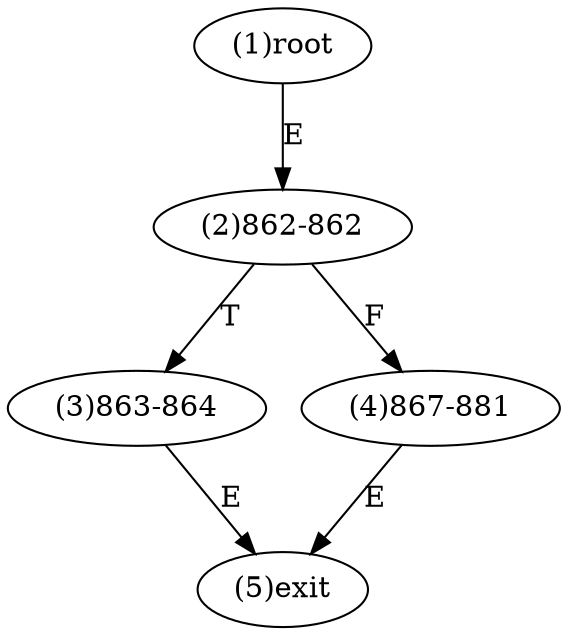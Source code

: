 digraph "" { 
1[ label="(1)root"];
2[ label="(2)862-862"];
3[ label="(3)863-864"];
4[ label="(4)867-881"];
5[ label="(5)exit"];
1->2[ label="E"];
2->4[ label="F"];
2->3[ label="T"];
3->5[ label="E"];
4->5[ label="E"];
}